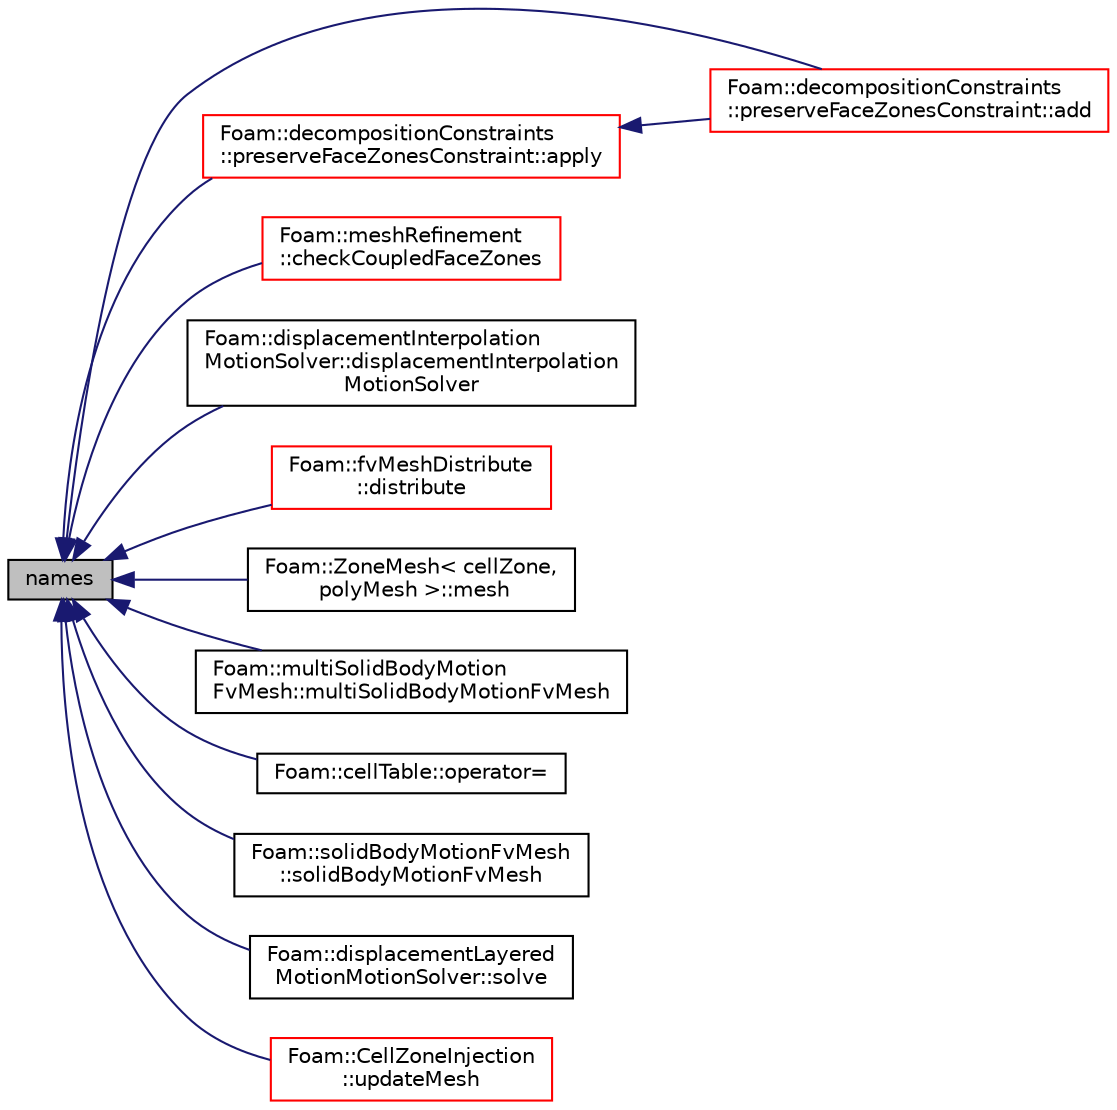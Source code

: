 digraph "names"
{
  bgcolor="transparent";
  edge [fontname="Helvetica",fontsize="10",labelfontname="Helvetica",labelfontsize="10"];
  node [fontname="Helvetica",fontsize="10",shape=record];
  rankdir="LR";
  Node1 [label="names",height=0.2,width=0.4,color="black", fillcolor="grey75", style="filled", fontcolor="black"];
  Node1 -> Node2 [dir="back",color="midnightblue",fontsize="10",style="solid",fontname="Helvetica"];
  Node2 [label="Foam::decompositionConstraints\l::preserveFaceZonesConstraint::add",height=0.2,width=0.4,color="red",URL="$a01994.html#a1c674f5008f6f337a4ac47f4640f9deb",tooltip="Add my constraints to list of constraints. "];
  Node1 -> Node3 [dir="back",color="midnightblue",fontsize="10",style="solid",fontname="Helvetica"];
  Node3 [label="Foam::decompositionConstraints\l::preserveFaceZonesConstraint::apply",height=0.2,width=0.4,color="red",URL="$a01994.html#a1e8a14d422f43fe0ab48812e8ddee931",tooltip="Apply any additional post-decomposition constraints. "];
  Node3 -> Node2 [dir="back",color="midnightblue",fontsize="10",style="solid",fontname="Helvetica"];
  Node1 -> Node4 [dir="back",color="midnightblue",fontsize="10",style="solid",fontname="Helvetica"];
  Node4 [label="Foam::meshRefinement\l::checkCoupledFaceZones",height=0.2,width=0.4,color="red",URL="$a01504.html#a9ba55ad37b0d2cb2314d246df7da8040",tooltip="Helper function: check that face zones are synced. "];
  Node1 -> Node5 [dir="back",color="midnightblue",fontsize="10",style="solid",fontname="Helvetica"];
  Node5 [label="Foam::displacementInterpolation\lMotionSolver::displacementInterpolation\lMotionSolver",height=0.2,width=0.4,color="black",URL="$a00551.html#af70627c48920441a925701b8da5266ba",tooltip="Construct from polyMesh and IOdictionary. "];
  Node1 -> Node6 [dir="back",color="midnightblue",fontsize="10",style="solid",fontname="Helvetica"];
  Node6 [label="Foam::fvMeshDistribute\l::distribute",height=0.2,width=0.4,color="red",URL="$a00887.html#acb11a389cf765470aea69d37a526cf1f",tooltip="Send cells to neighbours according to distribution. "];
  Node1 -> Node7 [dir="back",color="midnightblue",fontsize="10",style="solid",fontname="Helvetica"];
  Node7 [label="Foam::ZoneMesh\< cellZone,\l polyMesh \>::mesh",height=0.2,width=0.4,color="black",URL="$a03012.html#ae460ec8e376e9a02e0188e99cf1cdcd7",tooltip="Return the mesh reference. "];
  Node1 -> Node8 [dir="back",color="midnightblue",fontsize="10",style="solid",fontname="Helvetica"];
  Node8 [label="Foam::multiSolidBodyMotion\lFvMesh::multiSolidBodyMotionFvMesh",height=0.2,width=0.4,color="black",URL="$a01594.html#a51e921d3df17b3742d31ef77f0732942",tooltip="Construct from IOobject. "];
  Node1 -> Node9 [dir="back",color="midnightblue",fontsize="10",style="solid",fontname="Helvetica"];
  Node9 [label="Foam::cellTable::operator=",height=0.2,width=0.4,color="black",URL="$a00229.html#ac2838337150ab074428de8db53fea67f",tooltip="Assign from cellZones. "];
  Node1 -> Node10 [dir="back",color="midnightblue",fontsize="10",style="solid",fontname="Helvetica"];
  Node10 [label="Foam::solidBodyMotionFvMesh\l::solidBodyMotionFvMesh",height=0.2,width=0.4,color="black",URL="$a02442.html#af7e61ff685d96a6e136432a028e3e50d",tooltip="Construct from IOobject. "];
  Node1 -> Node11 [dir="back",color="midnightblue",fontsize="10",style="solid",fontname="Helvetica"];
  Node11 [label="Foam::displacementLayered\lMotionMotionSolver::solve",height=0.2,width=0.4,color="black",URL="$a00553.html#af7d39f0eac0af0ed5785935ac72a1e7d",tooltip="Solve for motion. "];
  Node1 -> Node12 [dir="back",color="midnightblue",fontsize="10",style="solid",fontname="Helvetica"];
  Node12 [label="Foam::CellZoneInjection\l::updateMesh",height=0.2,width=0.4,color="red",URL="$a00237.html#ae5693a309a936ac1040dd48c2881677f",tooltip="Set injector locations when mesh is updated. "];
}
